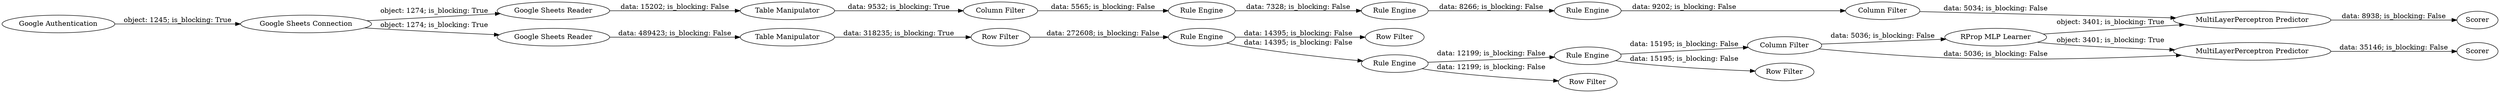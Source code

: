 digraph {
	"2856198479015640240_36" [label="RProp MLP Learner"]
	"2856198479015640240_39" [label="Rule Engine"]
	"2856198479015640240_16" [label="Row Filter"]
	"2856198479015640240_46" [label="Row Filter"]
	"2856198479015640240_32" [label="Rule Engine"]
	"2856198479015640240_30" [label="Column Filter"]
	"2856198479015640240_35" [label="Rule Engine"]
	"2856198479015640240_37" [label="Column Filter"]
	"2856198479015640240_10" [label="Table Manipulator"]
	"2856198479015640240_17" [label="Google Sheets Reader"]
	"2856198479015640240_2" [label="Google Sheets Reader"]
	"2856198479015640240_44" [label=Scorer]
	"2856198479015640240_29" [label="MultiLayerPerceptron Predictor"]
	"2856198479015640240_45" [label="Row Filter"]
	"2856198479015640240_40" [label="Rule Engine"]
	"2856198479015640240_4" [label="Google Sheets Connection"]
	"2856198479015640240_42" [label=Scorer]
	"2856198479015640240_33" [label="Rule Engine"]
	"2856198479015640240_43" [label="MultiLayerPerceptron Predictor"]
	"2856198479015640240_41" [label="Column Filter"]
	"2856198479015640240_5" [label="Google Authentication"]
	"2856198479015640240_38" [label="Rule Engine"]
	"2856198479015640240_34" [label="Row Filter"]
	"2856198479015640240_18" [label="Table Manipulator"]
	"2856198479015640240_4" -> "2856198479015640240_17" [label="object: 1274; is_blocking: True"]
	"2856198479015640240_41" -> "2856198479015640240_29" [label="data: 5034; is_blocking: False"]
	"2856198479015640240_36" -> "2856198479015640240_29" [label="object: 3401; is_blocking: True"]
	"2856198479015640240_29" -> "2856198479015640240_42" [label="data: 8938; is_blocking: False"]
	"2856198479015640240_32" -> "2856198479015640240_46" [label="data: 14395; is_blocking: False"]
	"2856198479015640240_17" -> "2856198479015640240_18" [label="data: 15202; is_blocking: False"]
	"2856198479015640240_16" -> "2856198479015640240_32" [label="data: 272608; is_blocking: False"]
	"2856198479015640240_2" -> "2856198479015640240_10" [label="data: 489423; is_blocking: False"]
	"2856198479015640240_35" -> "2856198479015640240_37" [label="data: 15195; is_blocking: False"]
	"2856198479015640240_37" -> "2856198479015640240_43" [label="data: 5036; is_blocking: False"]
	"2856198479015640240_43" -> "2856198479015640240_44" [label="data: 35146; is_blocking: False"]
	"2856198479015640240_33" -> "2856198479015640240_35" [label="data: 12199; is_blocking: False"]
	"2856198479015640240_5" -> "2856198479015640240_4" [label="object: 1245; is_blocking: True"]
	"2856198479015640240_18" -> "2856198479015640240_30" [label="data: 9532; is_blocking: True"]
	"2856198479015640240_33" -> "2856198479015640240_45" [label="data: 12199; is_blocking: False"]
	"2856198479015640240_4" -> "2856198479015640240_2" [label="object: 1274; is_blocking: True"]
	"2856198479015640240_36" -> "2856198479015640240_43" [label="object: 3401; is_blocking: True"]
	"2856198479015640240_32" -> "2856198479015640240_33" [label="data: 14395; is_blocking: False"]
	"2856198479015640240_10" -> "2856198479015640240_16" [label="data: 318235; is_blocking: True"]
	"2856198479015640240_40" -> "2856198479015640240_41" [label="data: 9202; is_blocking: False"]
	"2856198479015640240_37" -> "2856198479015640240_36" [label="data: 5036; is_blocking: False"]
	"2856198479015640240_35" -> "2856198479015640240_34" [label="data: 15195; is_blocking: False"]
	"2856198479015640240_30" -> "2856198479015640240_38" [label="data: 5565; is_blocking: False"]
	"2856198479015640240_38" -> "2856198479015640240_39" [label="data: 7328; is_blocking: False"]
	"2856198479015640240_39" -> "2856198479015640240_40" [label="data: 8266; is_blocking: False"]
	rankdir=LR
}
